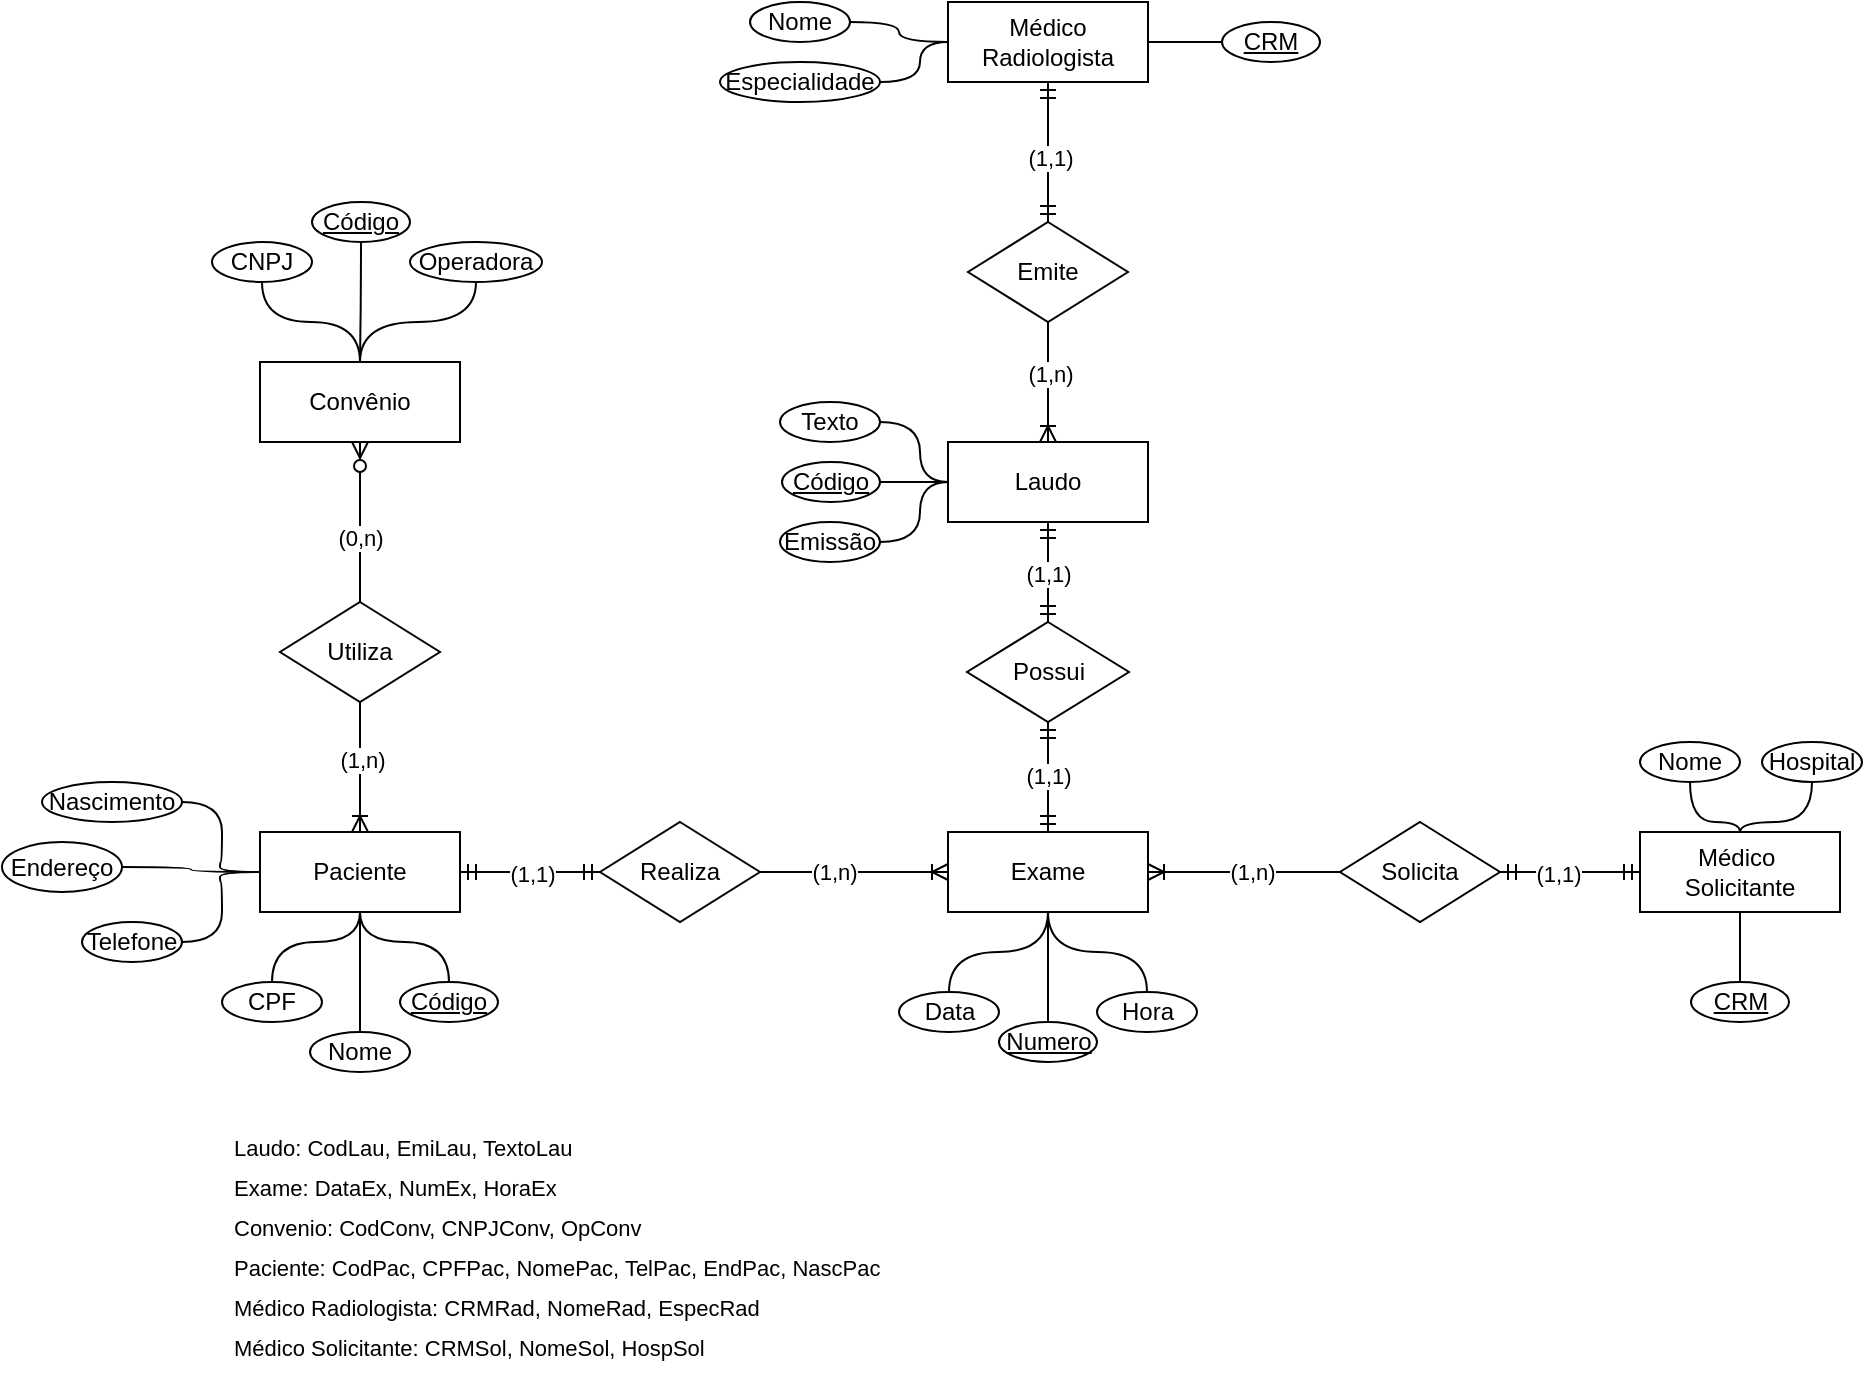 <mxfile version="28.2.5">
  <diagram name="Página-1" id="9XiEAYyIDjaYyXeT1-S3">
    <mxGraphModel dx="2031" dy="661" grid="1" gridSize="10" guides="1" tooltips="1" connect="1" arrows="1" fold="1" page="1" pageScale="1" pageWidth="827" pageHeight="1169" math="0" shadow="0">
      <root>
        <mxCell id="0" />
        <mxCell id="1" parent="0" />
        <mxCell id="WVUqpbFxp66bCRPRu-xf-1" value="Paciente" style="whiteSpace=wrap;html=1;align=center;" parent="1" vertex="1">
          <mxGeometry x="-81" y="465" width="100" height="40" as="geometry" />
        </mxCell>
        <mxCell id="WVUqpbFxp66bCRPRu-xf-2" value="Médico&amp;nbsp;&lt;div&gt;Solicitante&lt;/div&gt;" style="whiteSpace=wrap;html=1;align=center;" parent="1" vertex="1">
          <mxGeometry x="609" y="465" width="100" height="40" as="geometry" />
        </mxCell>
        <mxCell id="WVUqpbFxp66bCRPRu-xf-3" value="Médico Radiologista" style="whiteSpace=wrap;html=1;align=center;" parent="1" vertex="1">
          <mxGeometry x="263" y="50" width="100" height="40" as="geometry" />
        </mxCell>
        <mxCell id="WVUqpbFxp66bCRPRu-xf-4" value="Exame" style="whiteSpace=wrap;html=1;align=center;" parent="1" vertex="1">
          <mxGeometry x="263" y="465" width="100" height="40" as="geometry" />
        </mxCell>
        <mxCell id="WVUqpbFxp66bCRPRu-xf-5" value="Convênio" style="whiteSpace=wrap;html=1;align=center;" parent="1" vertex="1">
          <mxGeometry x="-81" y="230" width="100" height="40" as="geometry" />
        </mxCell>
        <mxCell id="WVUqpbFxp66bCRPRu-xf-6" value="Laudo" style="whiteSpace=wrap;html=1;align=center;" parent="1" vertex="1">
          <mxGeometry x="263" y="270" width="100" height="40" as="geometry" />
        </mxCell>
        <mxCell id="WVUqpbFxp66bCRPRu-xf-8" value="Realiza" style="shape=rhombus;perimeter=rhombusPerimeter;whiteSpace=wrap;html=1;align=center;" parent="1" vertex="1">
          <mxGeometry x="89" y="460" width="80" height="50" as="geometry" />
        </mxCell>
        <mxCell id="Y5SOhLk5kEH37UTc9Dix-1" value="" style="edgeStyle=entityRelationEdgeStyle;fontSize=12;html=1;endArrow=ERoneToMany;rounded=0;entryX=0;entryY=0.5;entryDx=0;entryDy=0;exitX=1;exitY=0.5;exitDx=0;exitDy=0;" edge="1" parent="1" source="WVUqpbFxp66bCRPRu-xf-8" target="WVUqpbFxp66bCRPRu-xf-4">
          <mxGeometry width="100" height="100" relative="1" as="geometry">
            <mxPoint x="259" y="775" as="sourcePoint" />
            <mxPoint x="359" y="675" as="targetPoint" />
          </mxGeometry>
        </mxCell>
        <mxCell id="Y5SOhLk5kEH37UTc9Dix-2" value="(1,n)" style="edgeLabel;html=1;align=center;verticalAlign=middle;resizable=0;points=[];" vertex="1" connectable="0" parent="Y5SOhLk5kEH37UTc9Dix-1">
          <mxGeometry x="-0.22" y="-3" relative="1" as="geometry">
            <mxPoint y="-3" as="offset" />
          </mxGeometry>
        </mxCell>
        <mxCell id="Y5SOhLk5kEH37UTc9Dix-3" value="" style="edgeStyle=entityRelationEdgeStyle;fontSize=12;html=1;endArrow=ERmandOne;startArrow=ERmandOne;rounded=0;entryX=0;entryY=0.5;entryDx=0;entryDy=0;exitX=1;exitY=0.5;exitDx=0;exitDy=0;" edge="1" parent="1" source="WVUqpbFxp66bCRPRu-xf-1" target="WVUqpbFxp66bCRPRu-xf-8">
          <mxGeometry width="100" height="100" relative="1" as="geometry">
            <mxPoint x="259" y="775" as="sourcePoint" />
            <mxPoint x="359" y="675" as="targetPoint" />
          </mxGeometry>
        </mxCell>
        <mxCell id="Y5SOhLk5kEH37UTc9Dix-4" value="(1,1)" style="edgeLabel;html=1;align=center;verticalAlign=middle;resizable=0;points=[];" vertex="1" connectable="0" parent="Y5SOhLk5kEH37UTc9Dix-3">
          <mxGeometry x="0.015" y="-1" relative="1" as="geometry">
            <mxPoint as="offset" />
          </mxGeometry>
        </mxCell>
        <mxCell id="Y5SOhLk5kEH37UTc9Dix-5" value="Solicita" style="shape=rhombus;perimeter=rhombusPerimeter;whiteSpace=wrap;html=1;align=center;" vertex="1" parent="1">
          <mxGeometry x="459" y="460" width="80" height="50" as="geometry" />
        </mxCell>
        <mxCell id="Y5SOhLk5kEH37UTc9Dix-6" value="" style="edgeStyle=entityRelationEdgeStyle;fontSize=12;html=1;endArrow=ERoneToMany;rounded=0;entryX=1;entryY=0.5;entryDx=0;entryDy=0;exitX=0;exitY=0.5;exitDx=0;exitDy=0;" edge="1" parent="1" source="Y5SOhLk5kEH37UTc9Dix-5" target="WVUqpbFxp66bCRPRu-xf-4">
          <mxGeometry width="100" height="100" relative="1" as="geometry">
            <mxPoint x="259" y="775" as="sourcePoint" />
            <mxPoint x="359" y="675" as="targetPoint" />
          </mxGeometry>
        </mxCell>
        <mxCell id="Y5SOhLk5kEH37UTc9Dix-7" value="(1,n)" style="edgeLabel;html=1;align=center;verticalAlign=middle;resizable=0;points=[];" vertex="1" connectable="0" parent="Y5SOhLk5kEH37UTc9Dix-6">
          <mxGeometry x="-0.076" relative="1" as="geometry">
            <mxPoint as="offset" />
          </mxGeometry>
        </mxCell>
        <mxCell id="Y5SOhLk5kEH37UTc9Dix-8" value="" style="edgeStyle=entityRelationEdgeStyle;fontSize=12;html=1;endArrow=ERmandOne;startArrow=ERmandOne;rounded=0;entryX=0;entryY=0.5;entryDx=0;entryDy=0;exitX=1;exitY=0.5;exitDx=0;exitDy=0;" edge="1" parent="1" source="Y5SOhLk5kEH37UTc9Dix-5" target="WVUqpbFxp66bCRPRu-xf-2">
          <mxGeometry width="100" height="100" relative="1" as="geometry">
            <mxPoint x="259" y="775" as="sourcePoint" />
            <mxPoint x="359" y="675" as="targetPoint" />
          </mxGeometry>
        </mxCell>
        <mxCell id="Y5SOhLk5kEH37UTc9Dix-9" value="(1,1)" style="edgeLabel;html=1;align=center;verticalAlign=middle;resizable=0;points=[];" vertex="1" connectable="0" parent="Y5SOhLk5kEH37UTc9Dix-8">
          <mxGeometry x="-0.18" y="-1" relative="1" as="geometry">
            <mxPoint as="offset" />
          </mxGeometry>
        </mxCell>
        <mxCell id="Y5SOhLk5kEH37UTc9Dix-10" value="Possui" style="shape=rhombus;perimeter=rhombusPerimeter;whiteSpace=wrap;html=1;align=center;" vertex="1" parent="1">
          <mxGeometry x="272.5" y="360" width="81" height="50" as="geometry" />
        </mxCell>
        <mxCell id="Y5SOhLk5kEH37UTc9Dix-11" value="" style="edgeStyle=orthogonalEdgeStyle;fontSize=12;html=1;endArrow=ERmandOne;startArrow=ERmandOne;rounded=0;entryX=0.5;entryY=1;entryDx=0;entryDy=0;exitX=0.5;exitY=0;exitDx=0;exitDy=0;curved=1;" edge="1" parent="1" source="Y5SOhLk5kEH37UTc9Dix-10" target="WVUqpbFxp66bCRPRu-xf-6">
          <mxGeometry width="100" height="100" relative="1" as="geometry">
            <mxPoint x="259" y="330" as="sourcePoint" />
            <mxPoint x="359" y="230" as="targetPoint" />
          </mxGeometry>
        </mxCell>
        <mxCell id="Y5SOhLk5kEH37UTc9Dix-12" value="(1,1)" style="edgeLabel;html=1;align=center;verticalAlign=middle;resizable=0;points=[];" vertex="1" connectable="0" parent="Y5SOhLk5kEH37UTc9Dix-11">
          <mxGeometry x="0.139" relative="1" as="geometry">
            <mxPoint y="4" as="offset" />
          </mxGeometry>
        </mxCell>
        <mxCell id="Y5SOhLk5kEH37UTc9Dix-13" value="" style="edgeStyle=orthogonalEdgeStyle;fontSize=12;html=1;endArrow=ERmandOne;startArrow=ERmandOne;rounded=0;entryX=0.5;entryY=0;entryDx=0;entryDy=0;exitX=0.5;exitY=1;exitDx=0;exitDy=0;curved=1;" edge="1" parent="1" source="Y5SOhLk5kEH37UTc9Dix-10" target="WVUqpbFxp66bCRPRu-xf-4">
          <mxGeometry width="100" height="100" relative="1" as="geometry">
            <mxPoint x="259" y="330" as="sourcePoint" />
            <mxPoint x="359" y="230" as="targetPoint" />
          </mxGeometry>
        </mxCell>
        <mxCell id="Y5SOhLk5kEH37UTc9Dix-15" value="(1,1)" style="edgeLabel;html=1;align=center;verticalAlign=middle;resizable=0;points=[];" vertex="1" connectable="0" parent="Y5SOhLk5kEH37UTc9Dix-13">
          <mxGeometry x="-0.016" y="3" relative="1" as="geometry">
            <mxPoint x="-3" as="offset" />
          </mxGeometry>
        </mxCell>
        <mxCell id="Y5SOhLk5kEH37UTc9Dix-16" value="Emite" style="shape=rhombus;perimeter=rhombusPerimeter;whiteSpace=wrap;html=1;align=center;" vertex="1" parent="1">
          <mxGeometry x="273" y="160" width="80" height="50" as="geometry" />
        </mxCell>
        <mxCell id="Y5SOhLk5kEH37UTc9Dix-17" value="" style="edgeStyle=orthogonalEdgeStyle;fontSize=12;html=1;endArrow=ERmandOne;startArrow=ERmandOne;rounded=0;curved=1;entryX=0.5;entryY=1;entryDx=0;entryDy=0;exitX=0.5;exitY=0;exitDx=0;exitDy=0;" edge="1" parent="1" source="Y5SOhLk5kEH37UTc9Dix-16" target="WVUqpbFxp66bCRPRu-xf-3">
          <mxGeometry width="100" height="100" relative="1" as="geometry">
            <mxPoint x="259" y="330" as="sourcePoint" />
            <mxPoint x="359" y="230" as="targetPoint" />
          </mxGeometry>
        </mxCell>
        <mxCell id="Y5SOhLk5kEH37UTc9Dix-18" value="(1,1)" style="edgeLabel;html=1;align=center;verticalAlign=middle;resizable=0;points=[];" vertex="1" connectable="0" parent="Y5SOhLk5kEH37UTc9Dix-17">
          <mxGeometry x="-0.074" y="-1" relative="1" as="geometry">
            <mxPoint as="offset" />
          </mxGeometry>
        </mxCell>
        <mxCell id="Y5SOhLk5kEH37UTc9Dix-19" value="" style="edgeStyle=orthogonalEdgeStyle;fontSize=12;html=1;endArrow=ERoneToMany;rounded=0;curved=1;entryX=0.5;entryY=0;entryDx=0;entryDy=0;exitX=0.5;exitY=1;exitDx=0;exitDy=0;" edge="1" parent="1" source="Y5SOhLk5kEH37UTc9Dix-16" target="WVUqpbFxp66bCRPRu-xf-6">
          <mxGeometry width="100" height="100" relative="1" as="geometry">
            <mxPoint x="259" y="330" as="sourcePoint" />
            <mxPoint x="359" y="230" as="targetPoint" />
          </mxGeometry>
        </mxCell>
        <mxCell id="Y5SOhLk5kEH37UTc9Dix-21" value="(1,n)" style="edgeLabel;html=1;align=center;verticalAlign=middle;resizable=0;points=[];" vertex="1" connectable="0" parent="Y5SOhLk5kEH37UTc9Dix-19">
          <mxGeometry x="-0.126" y="1" relative="1" as="geometry">
            <mxPoint as="offset" />
          </mxGeometry>
        </mxCell>
        <mxCell id="Y5SOhLk5kEH37UTc9Dix-22" value="Utiliza" style="shape=rhombus;perimeter=rhombusPerimeter;whiteSpace=wrap;html=1;align=center;" vertex="1" parent="1">
          <mxGeometry x="-71" y="350" width="80" height="50" as="geometry" />
        </mxCell>
        <mxCell id="Y5SOhLk5kEH37UTc9Dix-25" value="" style="edgeStyle=orthogonalEdgeStyle;fontSize=12;html=1;endArrow=ERoneToMany;rounded=0;entryX=0.5;entryY=0;entryDx=0;entryDy=0;exitX=0.5;exitY=1;exitDx=0;exitDy=0;curved=1;" edge="1" parent="1" source="Y5SOhLk5kEH37UTc9Dix-22" target="WVUqpbFxp66bCRPRu-xf-1">
          <mxGeometry width="100" height="100" relative="1" as="geometry">
            <mxPoint x="259" y="440" as="sourcePoint" />
            <mxPoint x="359" y="340" as="targetPoint" />
          </mxGeometry>
        </mxCell>
        <mxCell id="Y5SOhLk5kEH37UTc9Dix-30" value="(1,n)" style="edgeLabel;html=1;align=center;verticalAlign=middle;resizable=0;points=[];" vertex="1" connectable="0" parent="Y5SOhLk5kEH37UTc9Dix-25">
          <mxGeometry x="-0.128" y="1" relative="1" as="geometry">
            <mxPoint as="offset" />
          </mxGeometry>
        </mxCell>
        <mxCell id="Y5SOhLk5kEH37UTc9Dix-28" value="" style="edgeStyle=orthogonalEdgeStyle;fontSize=12;html=1;endArrow=ERzeroToMany;endFill=1;rounded=0;entryX=0.5;entryY=1;entryDx=0;entryDy=0;exitX=0.5;exitY=0;exitDx=0;exitDy=0;curved=1;" edge="1" parent="1" source="Y5SOhLk5kEH37UTc9Dix-22" target="WVUqpbFxp66bCRPRu-xf-5">
          <mxGeometry width="100" height="100" relative="1" as="geometry">
            <mxPoint x="260" y="380" as="sourcePoint" />
            <mxPoint x="360" y="280" as="targetPoint" />
          </mxGeometry>
        </mxCell>
        <mxCell id="Y5SOhLk5kEH37UTc9Dix-29" value="(0,n)" style="edgeLabel;html=1;align=center;verticalAlign=middle;resizable=0;points=[];" vertex="1" connectable="0" parent="Y5SOhLk5kEH37UTc9Dix-28">
          <mxGeometry x="-0.183" relative="1" as="geometry">
            <mxPoint as="offset" />
          </mxGeometry>
        </mxCell>
        <mxCell id="Y5SOhLk5kEH37UTc9Dix-45" style="edgeStyle=orthogonalEdgeStyle;shape=connector;rounded=0;orthogonalLoop=1;jettySize=auto;html=1;entryX=0.5;entryY=1;entryDx=0;entryDy=0;strokeColor=default;align=center;verticalAlign=middle;fontFamily=Helvetica;fontSize=11;fontColor=default;labelBackgroundColor=default;endArrow=none;endFill=0;curved=1;" edge="1" parent="1" source="Y5SOhLk5kEH37UTc9Dix-31" target="WVUqpbFxp66bCRPRu-xf-1">
          <mxGeometry relative="1" as="geometry" />
        </mxCell>
        <mxCell id="Y5SOhLk5kEH37UTc9Dix-31" value="Código" style="ellipse;whiteSpace=wrap;html=1;align=center;fontStyle=4;" vertex="1" parent="1">
          <mxGeometry x="-11" y="540" width="49" height="20" as="geometry" />
        </mxCell>
        <mxCell id="Y5SOhLk5kEH37UTc9Dix-78" style="edgeStyle=orthogonalEdgeStyle;shape=connector;curved=1;rounded=0;orthogonalLoop=1;jettySize=auto;html=1;entryX=0.5;entryY=0;entryDx=0;entryDy=0;strokeColor=default;align=center;verticalAlign=middle;fontFamily=Helvetica;fontSize=11;fontColor=default;labelBackgroundColor=default;endArrow=none;endFill=0;" edge="1" parent="1" source="Y5SOhLk5kEH37UTc9Dix-32" target="WVUqpbFxp66bCRPRu-xf-5">
          <mxGeometry relative="1" as="geometry" />
        </mxCell>
        <mxCell id="Y5SOhLk5kEH37UTc9Dix-32" value="Código" style="ellipse;whiteSpace=wrap;html=1;align=center;fontStyle=4;" vertex="1" parent="1">
          <mxGeometry x="-55" y="150" width="49" height="20" as="geometry" />
        </mxCell>
        <mxCell id="Y5SOhLk5kEH37UTc9Dix-69" style="edgeStyle=orthogonalEdgeStyle;shape=connector;curved=1;rounded=0;orthogonalLoop=1;jettySize=auto;html=1;entryX=1;entryY=0.5;entryDx=0;entryDy=0;strokeColor=default;align=center;verticalAlign=middle;fontFamily=Helvetica;fontSize=11;fontColor=default;labelBackgroundColor=default;endArrow=none;endFill=0;" edge="1" parent="1" source="Y5SOhLk5kEH37UTc9Dix-33" target="WVUqpbFxp66bCRPRu-xf-3">
          <mxGeometry relative="1" as="geometry" />
        </mxCell>
        <mxCell id="Y5SOhLk5kEH37UTc9Dix-33" value="CRM" style="ellipse;whiteSpace=wrap;html=1;align=center;fontStyle=4;" vertex="1" parent="1">
          <mxGeometry x="400" y="60" width="49" height="20" as="geometry" />
        </mxCell>
        <mxCell id="Y5SOhLk5kEH37UTc9Dix-82" style="edgeStyle=orthogonalEdgeStyle;shape=connector;curved=1;rounded=0;orthogonalLoop=1;jettySize=auto;html=1;entryX=0;entryY=0.5;entryDx=0;entryDy=0;strokeColor=default;align=center;verticalAlign=middle;fontFamily=Helvetica;fontSize=11;fontColor=default;labelBackgroundColor=default;endArrow=none;endFill=0;" edge="1" parent="1" source="Y5SOhLk5kEH37UTc9Dix-34" target="WVUqpbFxp66bCRPRu-xf-6">
          <mxGeometry relative="1" as="geometry" />
        </mxCell>
        <mxCell id="Y5SOhLk5kEH37UTc9Dix-34" value="Código" style="ellipse;whiteSpace=wrap;html=1;align=center;fontStyle=4;" vertex="1" parent="1">
          <mxGeometry x="180" y="280" width="49" height="20" as="geometry" />
        </mxCell>
        <mxCell id="Y5SOhLk5kEH37UTc9Dix-72" style="edgeStyle=orthogonalEdgeStyle;shape=connector;curved=1;rounded=0;orthogonalLoop=1;jettySize=auto;html=1;entryX=0.5;entryY=1;entryDx=0;entryDy=0;strokeColor=default;align=center;verticalAlign=middle;fontFamily=Helvetica;fontSize=11;fontColor=default;labelBackgroundColor=default;endArrow=none;endFill=0;" edge="1" parent="1" source="Y5SOhLk5kEH37UTc9Dix-35" target="WVUqpbFxp66bCRPRu-xf-4">
          <mxGeometry relative="1" as="geometry" />
        </mxCell>
        <mxCell id="Y5SOhLk5kEH37UTc9Dix-35" value="Numero" style="ellipse;whiteSpace=wrap;html=1;align=center;fontStyle=4;" vertex="1" parent="1">
          <mxGeometry x="288.5" y="560" width="49" height="20" as="geometry" />
        </mxCell>
        <mxCell id="Y5SOhLk5kEH37UTc9Dix-57" style="edgeStyle=orthogonalEdgeStyle;shape=connector;curved=1;rounded=0;orthogonalLoop=1;jettySize=auto;html=1;entryX=0.5;entryY=1;entryDx=0;entryDy=0;strokeColor=default;align=center;verticalAlign=middle;fontFamily=Helvetica;fontSize=11;fontColor=default;labelBackgroundColor=default;endArrow=none;endFill=0;" edge="1" parent="1" source="Y5SOhLk5kEH37UTc9Dix-36" target="WVUqpbFxp66bCRPRu-xf-2">
          <mxGeometry relative="1" as="geometry" />
        </mxCell>
        <mxCell id="Y5SOhLk5kEH37UTc9Dix-36" value="CRM" style="ellipse;whiteSpace=wrap;html=1;align=center;fontStyle=4;" vertex="1" parent="1">
          <mxGeometry x="634.5" y="540" width="49" height="20" as="geometry" />
        </mxCell>
        <mxCell id="Y5SOhLk5kEH37UTc9Dix-56" style="edgeStyle=orthogonalEdgeStyle;shape=connector;curved=1;rounded=0;orthogonalLoop=1;jettySize=auto;html=1;entryX=0;entryY=0.5;entryDx=0;entryDy=0;strokeColor=default;align=center;verticalAlign=middle;fontFamily=Helvetica;fontSize=11;fontColor=default;labelBackgroundColor=default;endArrow=none;endFill=0;" edge="1" parent="1" source="Y5SOhLk5kEH37UTc9Dix-37" target="WVUqpbFxp66bCRPRu-xf-1">
          <mxGeometry relative="1" as="geometry" />
        </mxCell>
        <mxCell id="Y5SOhLk5kEH37UTc9Dix-37" value="Nascimento" style="ellipse;whiteSpace=wrap;html=1;align=center;" vertex="1" parent="1">
          <mxGeometry x="-190" y="440" width="70" height="20" as="geometry" />
        </mxCell>
        <mxCell id="Y5SOhLk5kEH37UTc9Dix-55" style="edgeStyle=orthogonalEdgeStyle;shape=connector;curved=1;rounded=0;orthogonalLoop=1;jettySize=auto;html=1;entryX=0;entryY=0.5;entryDx=0;entryDy=0;strokeColor=default;align=center;verticalAlign=middle;fontFamily=Helvetica;fontSize=11;fontColor=default;labelBackgroundColor=default;endArrow=none;endFill=0;" edge="1" parent="1" source="Y5SOhLk5kEH37UTc9Dix-42" target="WVUqpbFxp66bCRPRu-xf-1">
          <mxGeometry relative="1" as="geometry" />
        </mxCell>
        <mxCell id="Y5SOhLk5kEH37UTc9Dix-42" value="Telefone" style="ellipse;whiteSpace=wrap;html=1;align=center;" vertex="1" parent="1">
          <mxGeometry x="-170" y="510" width="50" height="20" as="geometry" />
        </mxCell>
        <mxCell id="Y5SOhLk5kEH37UTc9Dix-47" value="" style="edgeStyle=orthogonalEdgeStyle;shape=connector;rounded=0;orthogonalLoop=1;jettySize=auto;html=1;strokeColor=default;align=center;verticalAlign=middle;fontFamily=Helvetica;fontSize=11;fontColor=default;labelBackgroundColor=default;endArrow=none;endFill=0;curved=1;" edge="1" parent="1" source="Y5SOhLk5kEH37UTc9Dix-46" target="WVUqpbFxp66bCRPRu-xf-1">
          <mxGeometry relative="1" as="geometry" />
        </mxCell>
        <mxCell id="Y5SOhLk5kEH37UTc9Dix-46" value="CPF" style="ellipse;whiteSpace=wrap;html=1;align=center;" vertex="1" parent="1">
          <mxGeometry x="-100" y="540" width="50" height="20" as="geometry" />
        </mxCell>
        <mxCell id="Y5SOhLk5kEH37UTc9Dix-52" style="edgeStyle=orthogonalEdgeStyle;shape=connector;curved=1;rounded=0;orthogonalLoop=1;jettySize=auto;html=1;entryX=0.5;entryY=1;entryDx=0;entryDy=0;strokeColor=default;align=center;verticalAlign=middle;fontFamily=Helvetica;fontSize=11;fontColor=default;labelBackgroundColor=default;endArrow=none;endFill=0;" edge="1" parent="1" source="Y5SOhLk5kEH37UTc9Dix-51" target="WVUqpbFxp66bCRPRu-xf-1">
          <mxGeometry relative="1" as="geometry" />
        </mxCell>
        <mxCell id="Y5SOhLk5kEH37UTc9Dix-51" value="Nome" style="ellipse;whiteSpace=wrap;html=1;align=center;" vertex="1" parent="1">
          <mxGeometry x="-56" y="565" width="50" height="20" as="geometry" />
        </mxCell>
        <mxCell id="Y5SOhLk5kEH37UTc9Dix-54" style="edgeStyle=orthogonalEdgeStyle;shape=connector;curved=1;rounded=0;orthogonalLoop=1;jettySize=auto;html=1;entryX=0;entryY=0.5;entryDx=0;entryDy=0;strokeColor=default;align=center;verticalAlign=middle;fontFamily=Helvetica;fontSize=11;fontColor=default;labelBackgroundColor=default;endArrow=none;endFill=0;" edge="1" parent="1" source="Y5SOhLk5kEH37UTc9Dix-53" target="WVUqpbFxp66bCRPRu-xf-1">
          <mxGeometry relative="1" as="geometry" />
        </mxCell>
        <mxCell id="Y5SOhLk5kEH37UTc9Dix-53" value="Endereço" style="ellipse;whiteSpace=wrap;html=1;align=center;" vertex="1" parent="1">
          <mxGeometry x="-210" y="470" width="60" height="25" as="geometry" />
        </mxCell>
        <mxCell id="Y5SOhLk5kEH37UTc9Dix-59" style="edgeStyle=orthogonalEdgeStyle;shape=connector;curved=1;rounded=0;orthogonalLoop=1;jettySize=auto;html=1;entryX=0.5;entryY=0;entryDx=0;entryDy=0;strokeColor=default;align=center;verticalAlign=middle;fontFamily=Helvetica;fontSize=11;fontColor=default;labelBackgroundColor=default;endArrow=none;endFill=0;" edge="1" parent="1" source="Y5SOhLk5kEH37UTc9Dix-58" target="WVUqpbFxp66bCRPRu-xf-2">
          <mxGeometry relative="1" as="geometry" />
        </mxCell>
        <mxCell id="Y5SOhLk5kEH37UTc9Dix-58" value="Nome" style="ellipse;whiteSpace=wrap;html=1;align=center;" vertex="1" parent="1">
          <mxGeometry x="609" y="420" width="50" height="20" as="geometry" />
        </mxCell>
        <mxCell id="Y5SOhLk5kEH37UTc9Dix-62" style="edgeStyle=orthogonalEdgeStyle;shape=connector;curved=1;rounded=0;orthogonalLoop=1;jettySize=auto;html=1;entryX=0.5;entryY=0;entryDx=0;entryDy=0;strokeColor=default;align=center;verticalAlign=middle;fontFamily=Helvetica;fontSize=11;fontColor=default;labelBackgroundColor=default;endArrow=none;endFill=0;" edge="1" parent="1" source="Y5SOhLk5kEH37UTc9Dix-61" target="WVUqpbFxp66bCRPRu-xf-2">
          <mxGeometry relative="1" as="geometry" />
        </mxCell>
        <mxCell id="Y5SOhLk5kEH37UTc9Dix-61" value="Hospital" style="ellipse;whiteSpace=wrap;html=1;align=center;" vertex="1" parent="1">
          <mxGeometry x="670" y="420" width="50" height="20" as="geometry" />
        </mxCell>
        <mxCell id="Y5SOhLk5kEH37UTc9Dix-67" style="edgeStyle=orthogonalEdgeStyle;shape=connector;curved=1;rounded=0;orthogonalLoop=1;jettySize=auto;html=1;entryX=0;entryY=0.5;entryDx=0;entryDy=0;strokeColor=default;align=center;verticalAlign=middle;fontFamily=Helvetica;fontSize=11;fontColor=default;labelBackgroundColor=default;endArrow=none;endFill=0;" edge="1" parent="1" source="Y5SOhLk5kEH37UTc9Dix-63" target="WVUqpbFxp66bCRPRu-xf-3">
          <mxGeometry relative="1" as="geometry" />
        </mxCell>
        <mxCell id="Y5SOhLk5kEH37UTc9Dix-63" value="Especialidade" style="ellipse;whiteSpace=wrap;html=1;align=center;" vertex="1" parent="1">
          <mxGeometry x="149" y="80" width="80" height="20" as="geometry" />
        </mxCell>
        <mxCell id="Y5SOhLk5kEH37UTc9Dix-68" style="edgeStyle=orthogonalEdgeStyle;shape=connector;curved=1;rounded=0;orthogonalLoop=1;jettySize=auto;html=1;entryX=0;entryY=0.5;entryDx=0;entryDy=0;strokeColor=default;align=center;verticalAlign=middle;fontFamily=Helvetica;fontSize=11;fontColor=default;labelBackgroundColor=default;endArrow=none;endFill=0;" edge="1" parent="1" source="Y5SOhLk5kEH37UTc9Dix-64" target="WVUqpbFxp66bCRPRu-xf-3">
          <mxGeometry relative="1" as="geometry" />
        </mxCell>
        <mxCell id="Y5SOhLk5kEH37UTc9Dix-64" value="Nome" style="ellipse;whiteSpace=wrap;html=1;align=center;" vertex="1" parent="1">
          <mxGeometry x="164" y="50" width="50" height="20" as="geometry" />
        </mxCell>
        <mxCell id="Y5SOhLk5kEH37UTc9Dix-75" style="edgeStyle=orthogonalEdgeStyle;shape=connector;curved=1;rounded=0;orthogonalLoop=1;jettySize=auto;html=1;strokeColor=default;align=center;verticalAlign=middle;fontFamily=Helvetica;fontSize=11;fontColor=default;labelBackgroundColor=default;endArrow=none;endFill=0;" edge="1" parent="1" source="Y5SOhLk5kEH37UTc9Dix-70" target="WVUqpbFxp66bCRPRu-xf-4">
          <mxGeometry relative="1" as="geometry" />
        </mxCell>
        <mxCell id="Y5SOhLk5kEH37UTc9Dix-70" value="Hora" style="ellipse;whiteSpace=wrap;html=1;align=center;" vertex="1" parent="1">
          <mxGeometry x="337.5" y="545" width="50" height="20" as="geometry" />
        </mxCell>
        <mxCell id="Y5SOhLk5kEH37UTc9Dix-73" style="edgeStyle=orthogonalEdgeStyle;shape=connector;curved=1;rounded=0;orthogonalLoop=1;jettySize=auto;html=1;entryX=0.5;entryY=1;entryDx=0;entryDy=0;strokeColor=default;align=center;verticalAlign=middle;fontFamily=Helvetica;fontSize=11;fontColor=default;labelBackgroundColor=default;endArrow=none;endFill=0;" edge="1" parent="1" source="Y5SOhLk5kEH37UTc9Dix-71" target="WVUqpbFxp66bCRPRu-xf-4">
          <mxGeometry relative="1" as="geometry" />
        </mxCell>
        <mxCell id="Y5SOhLk5kEH37UTc9Dix-71" value="Data" style="ellipse;whiteSpace=wrap;html=1;align=center;" vertex="1" parent="1">
          <mxGeometry x="238.5" y="545" width="50" height="20" as="geometry" />
        </mxCell>
        <mxCell id="Y5SOhLk5kEH37UTc9Dix-80" style="edgeStyle=orthogonalEdgeStyle;shape=connector;curved=1;rounded=0;orthogonalLoop=1;jettySize=auto;html=1;entryX=0.5;entryY=0;entryDx=0;entryDy=0;strokeColor=default;align=center;verticalAlign=middle;fontFamily=Helvetica;fontSize=11;fontColor=default;labelBackgroundColor=default;endArrow=none;endFill=0;" edge="1" parent="1" source="Y5SOhLk5kEH37UTc9Dix-76" target="WVUqpbFxp66bCRPRu-xf-5">
          <mxGeometry relative="1" as="geometry" />
        </mxCell>
        <mxCell id="Y5SOhLk5kEH37UTc9Dix-76" value="Operadora" style="ellipse;whiteSpace=wrap;html=1;align=center;" vertex="1" parent="1">
          <mxGeometry x="-6" y="170" width="66" height="20" as="geometry" />
        </mxCell>
        <mxCell id="Y5SOhLk5kEH37UTc9Dix-79" style="edgeStyle=orthogonalEdgeStyle;shape=connector;curved=1;rounded=0;orthogonalLoop=1;jettySize=auto;html=1;entryX=0.5;entryY=0;entryDx=0;entryDy=0;strokeColor=default;align=center;verticalAlign=middle;fontFamily=Helvetica;fontSize=11;fontColor=default;labelBackgroundColor=default;endArrow=none;endFill=0;" edge="1" parent="1" source="Y5SOhLk5kEH37UTc9Dix-77" target="WVUqpbFxp66bCRPRu-xf-5">
          <mxGeometry relative="1" as="geometry" />
        </mxCell>
        <mxCell id="Y5SOhLk5kEH37UTc9Dix-77" value="CNPJ" style="ellipse;whiteSpace=wrap;html=1;align=center;" vertex="1" parent="1">
          <mxGeometry x="-105" y="170" width="50" height="20" as="geometry" />
        </mxCell>
        <mxCell id="Y5SOhLk5kEH37UTc9Dix-83" style="edgeStyle=orthogonalEdgeStyle;shape=connector;curved=1;rounded=0;orthogonalLoop=1;jettySize=auto;html=1;entryX=0;entryY=0.5;entryDx=0;entryDy=0;strokeColor=default;align=center;verticalAlign=middle;fontFamily=Helvetica;fontSize=11;fontColor=default;labelBackgroundColor=default;endArrow=none;endFill=0;" edge="1" parent="1" source="Y5SOhLk5kEH37UTc9Dix-81" target="WVUqpbFxp66bCRPRu-xf-6">
          <mxGeometry relative="1" as="geometry" />
        </mxCell>
        <mxCell id="Y5SOhLk5kEH37UTc9Dix-81" value="Emissão" style="ellipse;whiteSpace=wrap;html=1;align=center;" vertex="1" parent="1">
          <mxGeometry x="179" y="310" width="50" height="20" as="geometry" />
        </mxCell>
        <mxCell id="Y5SOhLk5kEH37UTc9Dix-85" style="edgeStyle=orthogonalEdgeStyle;shape=connector;curved=1;rounded=0;orthogonalLoop=1;jettySize=auto;html=1;entryX=0;entryY=0.5;entryDx=0;entryDy=0;strokeColor=default;align=center;verticalAlign=middle;fontFamily=Helvetica;fontSize=11;fontColor=default;labelBackgroundColor=default;endArrow=none;endFill=0;" edge="1" parent="1" source="Y5SOhLk5kEH37UTc9Dix-84" target="WVUqpbFxp66bCRPRu-xf-6">
          <mxGeometry relative="1" as="geometry" />
        </mxCell>
        <mxCell id="Y5SOhLk5kEH37UTc9Dix-84" value="Texto" style="ellipse;whiteSpace=wrap;html=1;align=center;" vertex="1" parent="1">
          <mxGeometry x="179" y="250" width="50" height="20" as="geometry" />
        </mxCell>
        <mxCell id="Y5SOhLk5kEH37UTc9Dix-86" value="Paciente: CodPac, CPFPac, NomePac, TelPac, EndPac, NascPac" style="text;strokeColor=none;fillColor=none;spacingLeft=4;spacingRight=4;overflow=hidden;rotatable=0;points=[[0,0.5],[1,0.5]];portConstraint=eastwest;fontSize=11;whiteSpace=wrap;html=1;fontFamily=Helvetica;fontColor=default;labelBackgroundColor=default;" vertex="1" parent="1">
          <mxGeometry x="-100" y="670" width="441" height="30" as="geometry" />
        </mxCell>
        <mxCell id="Y5SOhLk5kEH37UTc9Dix-87" value="Exame: DataEx, NumEx, HoraEx" style="text;strokeColor=none;fillColor=none;spacingLeft=4;spacingRight=4;overflow=hidden;rotatable=0;points=[[0,0.5],[1,0.5]];portConstraint=eastwest;fontSize=11;whiteSpace=wrap;html=1;fontFamily=Helvetica;fontColor=default;labelBackgroundColor=default;" vertex="1" parent="1">
          <mxGeometry x="-100" y="630" width="441" height="30" as="geometry" />
        </mxCell>
        <mxCell id="Y5SOhLk5kEH37UTc9Dix-88" value="Médico Solicitante: CRMSol, NomeSol, HospSol" style="text;strokeColor=none;fillColor=none;spacingLeft=4;spacingRight=4;overflow=hidden;rotatable=0;points=[[0,0.5],[1,0.5]];portConstraint=eastwest;fontSize=11;whiteSpace=wrap;html=1;fontFamily=Helvetica;fontColor=default;labelBackgroundColor=default;" vertex="1" parent="1">
          <mxGeometry x="-100" y="710" width="441" height="30" as="geometry" />
        </mxCell>
        <mxCell id="Y5SOhLk5kEH37UTc9Dix-89" value="Médico Radiologista: CRMRad, NomeRad, EspecRad" style="text;strokeColor=none;fillColor=none;spacingLeft=4;spacingRight=4;overflow=hidden;rotatable=0;points=[[0,0.5],[1,0.5]];portConstraint=eastwest;fontSize=11;whiteSpace=wrap;html=1;fontFamily=Helvetica;fontColor=default;labelBackgroundColor=default;" vertex="1" parent="1">
          <mxGeometry x="-100" y="690" width="441" height="30" as="geometry" />
        </mxCell>
        <mxCell id="Y5SOhLk5kEH37UTc9Dix-90" value="Convenio: CodConv, CNPJConv, OpConv" style="text;strokeColor=none;fillColor=none;spacingLeft=4;spacingRight=4;overflow=hidden;rotatable=0;points=[[0,0.5],[1,0.5]];portConstraint=eastwest;fontSize=11;whiteSpace=wrap;html=1;fontFamily=Helvetica;fontColor=default;labelBackgroundColor=default;" vertex="1" parent="1">
          <mxGeometry x="-100" y="650" width="441" height="30" as="geometry" />
        </mxCell>
        <mxCell id="Y5SOhLk5kEH37UTc9Dix-91" value="Laudo: CodLau, EmiLau, TextoLau" style="text;strokeColor=none;fillColor=none;spacingLeft=4;spacingRight=4;overflow=hidden;rotatable=0;points=[[0,0.5],[1,0.5]];portConstraint=eastwest;fontSize=11;whiteSpace=wrap;html=1;fontFamily=Helvetica;fontColor=default;labelBackgroundColor=default;" vertex="1" parent="1">
          <mxGeometry x="-100" y="610" width="441" height="30" as="geometry" />
        </mxCell>
      </root>
    </mxGraphModel>
  </diagram>
</mxfile>
